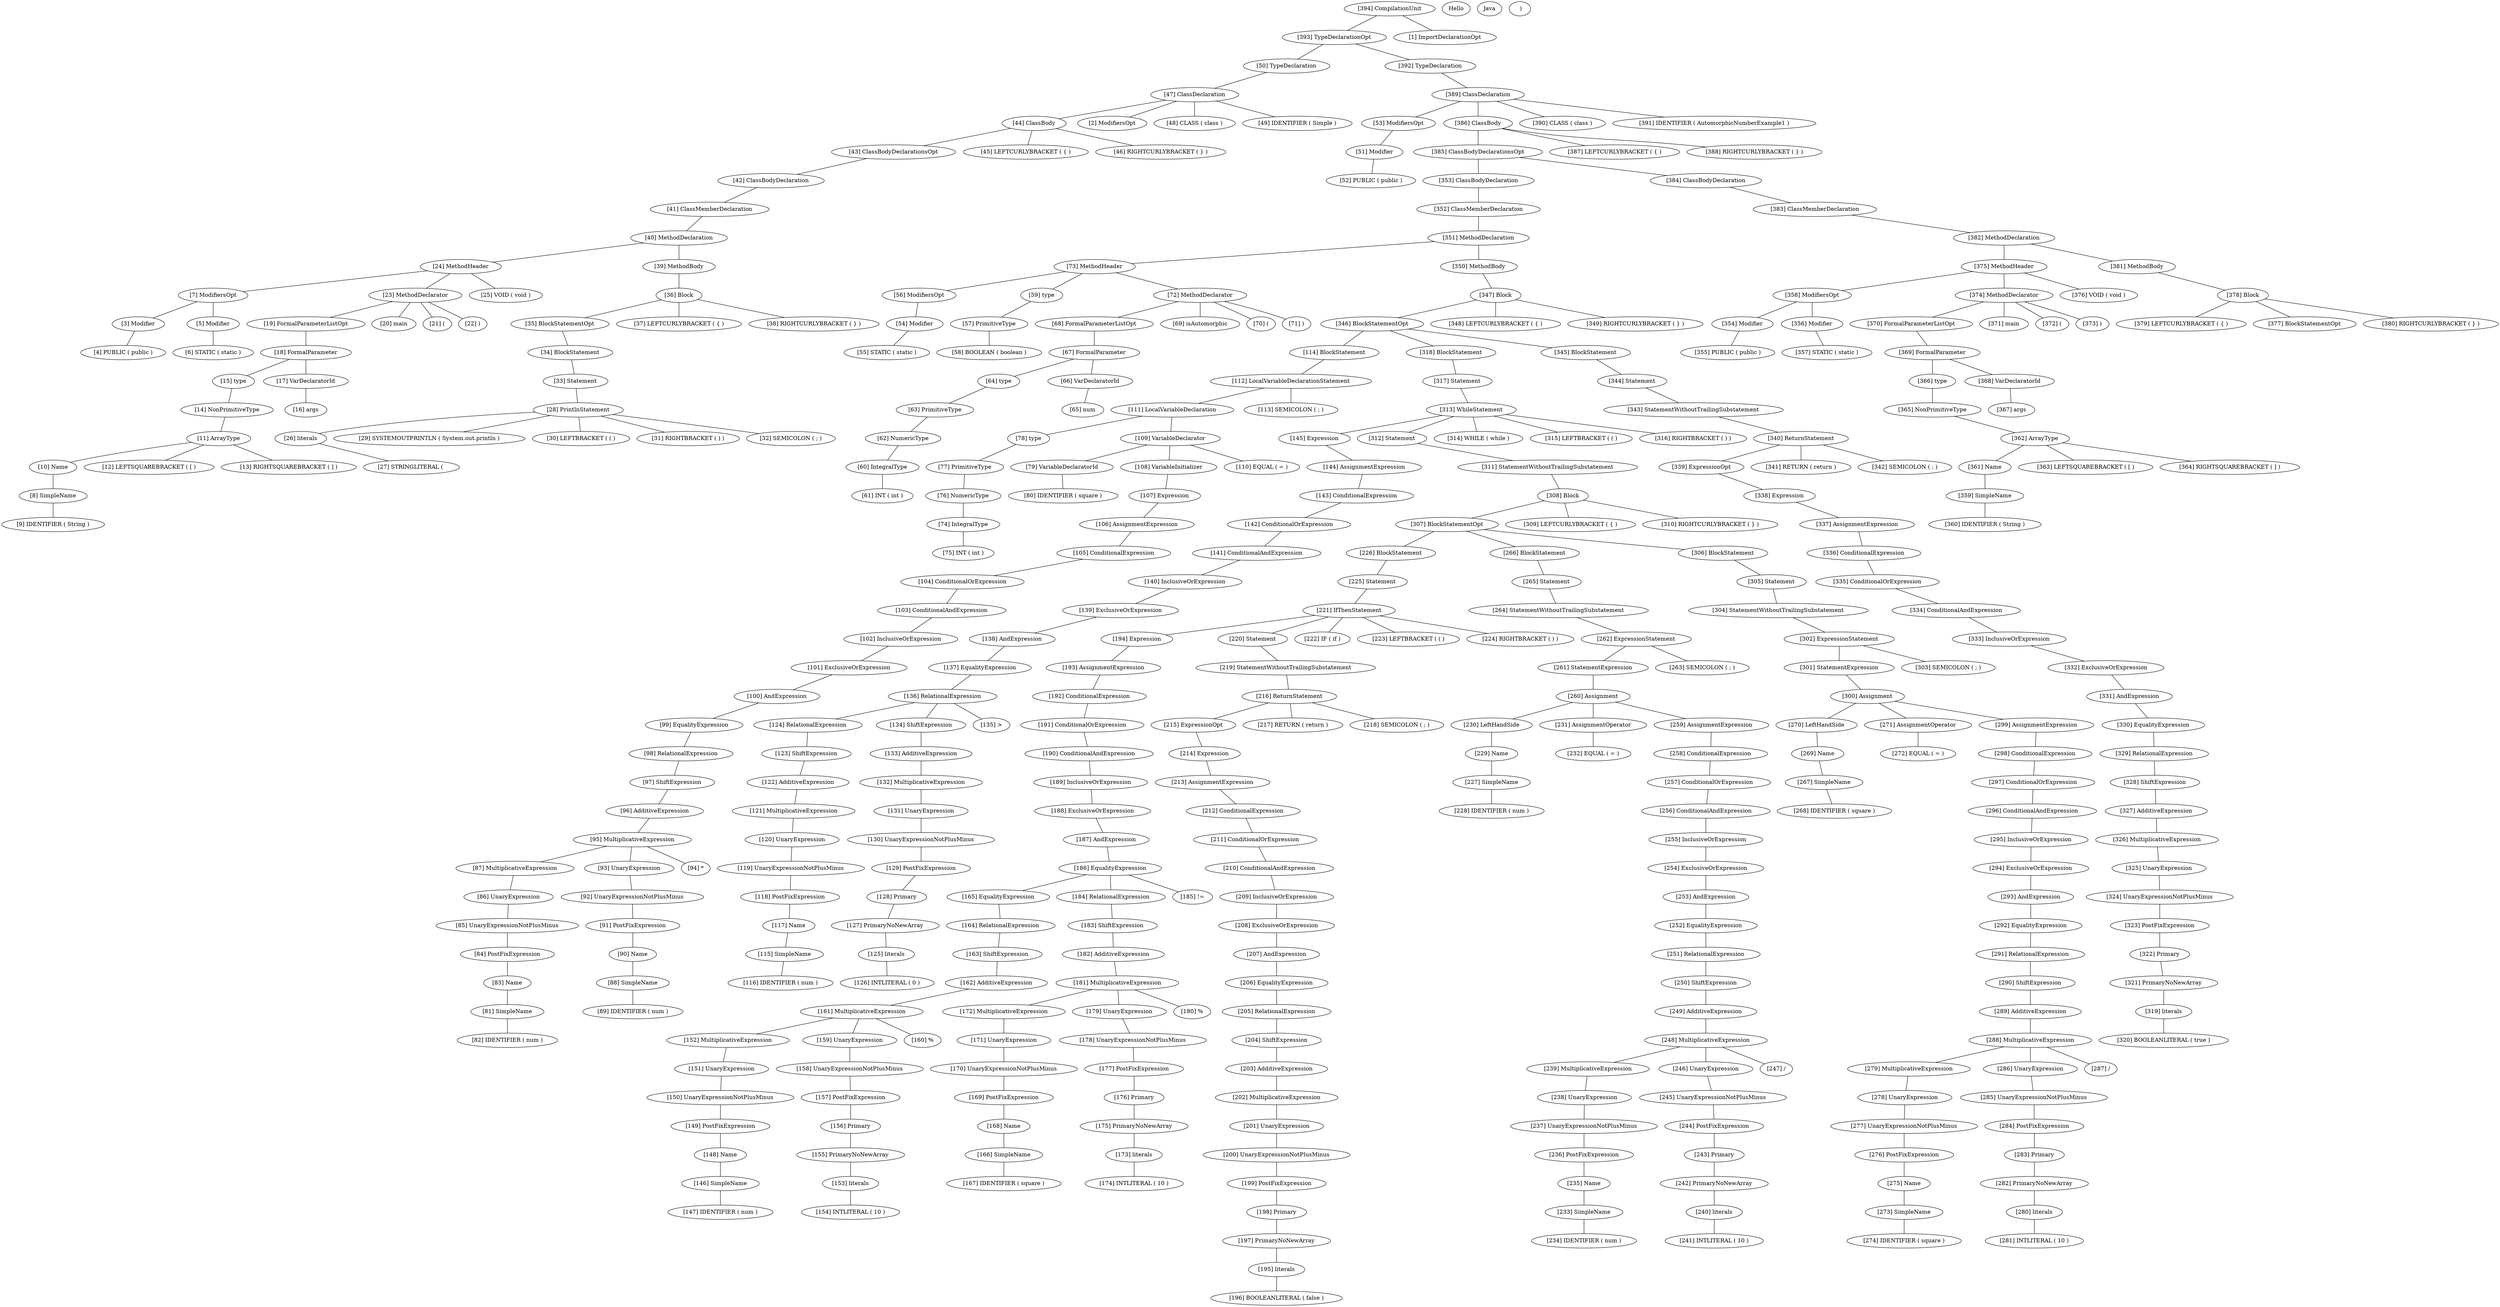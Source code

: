 strict graph{ 
"[3] Modifier"--"[4] PUBLIC ( public )"
"[5] Modifier"--"[6] STATIC ( static )"
"[7] ModifiersOpt"--"[3] Modifier"
"[7] ModifiersOpt"--"[5] Modifier"
"[8] SimpleName"--"[9] IDENTIFIER ( String )"
"[10] Name"--"[8] SimpleName"
"[11] ArrayType"--"[10] Name"
"[11] ArrayType"--"[12] LEFTSQUAREBRACKET ( [ )"
"[11] ArrayType"--"[13] RIGHTSQUAREBRACKET ( ] )"
"[14] NonPrimitiveType"--"[11] ArrayType"
"[15] type"--"[14] NonPrimitiveType"
"[17] VarDeclaratorId"--"[16] args"
"[18] FormalParameter"--"[15] type"
"[18] FormalParameter"--"[17] VarDeclaratorId"
"[19] FormalParameterListOpt"--"[18] FormalParameter"
"[23] MethodDeclarator"--"[20] main"
"[23] MethodDeclarator"--"[21] ("
"[23] MethodDeclarator"--"[19] FormalParameterListOpt"
"[23] MethodDeclarator"--"[22] )"
"[24] MethodHeader"--"[7] ModifiersOpt"
"[24] MethodHeader"--"[25] VOID ( void )"
"[24] MethodHeader"--"[23] MethodDeclarator"
"[26] literals"--"[27] STRINGLITERAL ( "Hello Java" )"
"[28] PrintlnStatement"--"[29] SYSTEMOUTPRINTLN ( System.out.println )"
"[28] PrintlnStatement"--"[30] LEFTBRACKET ( ( )"
"[28] PrintlnStatement"--"[26] literals"
"[28] PrintlnStatement"--"[31] RIGHTBRACKET ( ) )"
"[28] PrintlnStatement"--"[32] SEMICOLON ( ; )"
"[33] Statement"--"[28] PrintlnStatement"
"[34] BlockStatement"--"[33] Statement"
"[35] BlockStatementOpt"--"[34] BlockStatement"
"[36] Block"--"[37] LEFTCURLYBRACKET ( { )"
"[36] Block"--"[35] BlockStatementOpt"
"[36] Block"--"[38] RIGHTCURLYBRACKET ( } )"
"[39] MethodBody"--"[36] Block"
"[40] MethodDeclaration"--"[24] MethodHeader"
"[40] MethodDeclaration"--"[39] MethodBody"
"[41] ClassMemberDeclaration"--"[40] MethodDeclaration"
"[42] ClassBodyDeclaration"--"[41] ClassMemberDeclaration"
"[43] ClassBodyDeclarationsOpt"--"[42] ClassBodyDeclaration"
"[44] ClassBody"--"[45] LEFTCURLYBRACKET ( { )"
"[44] ClassBody"--"[43] ClassBodyDeclarationsOpt"
"[44] ClassBody"--"[46] RIGHTCURLYBRACKET ( } )"
"[47] ClassDeclaration"--"[2] ModifiersOpt"
"[47] ClassDeclaration"--"[48] CLASS ( class )"
"[47] ClassDeclaration"--"[49] IDENTIFIER ( Simple )"
"[47] ClassDeclaration"--"[44] ClassBody"
"[50] TypeDeclaration"--"[47] ClassDeclaration"
"[51] Modifier"--"[52] PUBLIC ( public )"
"[53] ModifiersOpt"--"[51] Modifier"
"[54] Modifier"--"[55] STATIC ( static )"
"[56] ModifiersOpt"--"[54] Modifier"
"[57] PrimitiveType"--"[58] BOOLEAN ( boolean )"
"[59] type"--"[57] PrimitiveType"
"[60] IntegralType"--"[61] INT ( int )"
"[62] NumericType"--"[60] IntegralType"
"[63] PrimitiveType"--"[62] NumericType"
"[64] type"--"[63] PrimitiveType"
"[66] VarDeclaratorId"--"[65] num"
"[67] FormalParameter"--"[64] type"
"[67] FormalParameter"--"[66] VarDeclaratorId"
"[68] FormalParameterListOpt"--"[67] FormalParameter"
"[72] MethodDeclarator"--"[69] isAutomorphic"
"[72] MethodDeclarator"--"[70] ("
"[72] MethodDeclarator"--"[68] FormalParameterListOpt"
"[72] MethodDeclarator"--"[71] )"
"[73] MethodHeader"--"[56] ModifiersOpt"
"[73] MethodHeader"--"[59] type"
"[73] MethodHeader"--"[72] MethodDeclarator"
"[74] IntegralType"--"[75] INT ( int )"
"[76] NumericType"--"[74] IntegralType"
"[77] PrimitiveType"--"[76] NumericType"
"[78] type"--"[77] PrimitiveType"
"[79] VariableDeclaratorId"--"[80] IDENTIFIER ( square )"
"[81] SimpleName"--"[82] IDENTIFIER ( num )"
"[83] Name"--"[81] SimpleName"
"[84] PostFixExpression"--"[83] Name"
"[85] UnaryExpressionNotPlusMinus"--"[84] PostFixExpression"
"[86] UnaryExpression"--"[85] UnaryExpressionNotPlusMinus"
"[87] MultiplicativeExpression"--"[86] UnaryExpression"
"[88] SimpleName"--"[89] IDENTIFIER ( num )"
"[90] Name"--"[88] SimpleName"
"[91] PostFixExpression"--"[90] Name"
"[92] UnaryExpressionNotPlusMinus"--"[91] PostFixExpression"
"[93] UnaryExpression"--"[92] UnaryExpressionNotPlusMinus"
"[95] MultiplicativeExpression"--"[87] MultiplicativeExpression"
"[95] MultiplicativeExpression"--"[94] *"
"[95] MultiplicativeExpression"--"[93] UnaryExpression"
"[96] AdditiveExpression"--"[95] MultiplicativeExpression"
"[97] ShiftExpression"--"[96] AdditiveExpression"
"[98] RelationalExpression"--"[97] ShiftExpression"
"[99] EqualityExpression"--"[98] RelationalExpression"
"[100] AndExpression"--"[99] EqualityExpression"
"[101] ExclusiveOrExpression"--"[100] AndExpression"
"[102] InclusiveOrExpression"--"[101] ExclusiveOrExpression"
"[103] ConditionalAndExpression"--"[102] InclusiveOrExpression"
"[104] ConditionalOrExpression"--"[103] ConditionalAndExpression"
"[105] ConditionalExpression"--"[104] ConditionalOrExpression"
"[106] AssignmentExpression"--"[105] ConditionalExpression"
"[107] Expression"--"[106] AssignmentExpression"
"[108] VariableInitializer"--"[107] Expression"
"[109] VariableDeclarator"--"[79] VariableDeclaratorId"
"[109] VariableDeclarator"--"[110] EQUAL ( = )"
"[109] VariableDeclarator"--"[108] VariableInitializer"
"[111] LocalVariableDeclaration"--"[78] type"
"[111] LocalVariableDeclaration"--"[109] VariableDeclarator"
"[112] LocalVariableDeclarationStatement"--"[111] LocalVariableDeclaration"
"[112] LocalVariableDeclarationStatement"--"[113] SEMICOLON ( ; )"
"[114] BlockStatement"--"[112] LocalVariableDeclarationStatement"
"[115] SimpleName"--"[116] IDENTIFIER ( num )"
"[117] Name"--"[115] SimpleName"
"[118] PostFixExpression"--"[117] Name"
"[119] UnaryExpressionNotPlusMinus"--"[118] PostFixExpression"
"[120] UnaryExpression"--"[119] UnaryExpressionNotPlusMinus"
"[121] MultiplicativeExpression"--"[120] UnaryExpression"
"[122] AdditiveExpression"--"[121] MultiplicativeExpression"
"[123] ShiftExpression"--"[122] AdditiveExpression"
"[124] RelationalExpression"--"[123] ShiftExpression"
"[125] literals"--"[126] INTLITERAL ( 0 )"
"[127] PrimaryNoNewArray"--"[125] literals"
"[128] Primary"--"[127] PrimaryNoNewArray"
"[129] PostFixExpression"--"[128] Primary"
"[130] UnaryExpressionNotPlusMinus"--"[129] PostFixExpression"
"[131] UnaryExpression"--"[130] UnaryExpressionNotPlusMinus"
"[132] MultiplicativeExpression"--"[131] UnaryExpression"
"[133] AdditiveExpression"--"[132] MultiplicativeExpression"
"[134] ShiftExpression"--"[133] AdditiveExpression"
"[136] RelationalExpression"--"[124] RelationalExpression"
"[136] RelationalExpression"--"[135] >"
"[136] RelationalExpression"--"[134] ShiftExpression"
"[137] EqualityExpression"--"[136] RelationalExpression"
"[138] AndExpression"--"[137] EqualityExpression"
"[139] ExclusiveOrExpression"--"[138] AndExpression"
"[140] InclusiveOrExpression"--"[139] ExclusiveOrExpression"
"[141] ConditionalAndExpression"--"[140] InclusiveOrExpression"
"[142] ConditionalOrExpression"--"[141] ConditionalAndExpression"
"[143] ConditionalExpression"--"[142] ConditionalOrExpression"
"[144] AssignmentExpression"--"[143] ConditionalExpression"
"[145] Expression"--"[144] AssignmentExpression"
"[146] SimpleName"--"[147] IDENTIFIER ( num )"
"[148] Name"--"[146] SimpleName"
"[149] PostFixExpression"--"[148] Name"
"[150] UnaryExpressionNotPlusMinus"--"[149] PostFixExpression"
"[151] UnaryExpression"--"[150] UnaryExpressionNotPlusMinus"
"[152] MultiplicativeExpression"--"[151] UnaryExpression"
"[153] literals"--"[154] INTLITERAL ( 10 )"
"[155] PrimaryNoNewArray"--"[153] literals"
"[156] Primary"--"[155] PrimaryNoNewArray"
"[157] PostFixExpression"--"[156] Primary"
"[158] UnaryExpressionNotPlusMinus"--"[157] PostFixExpression"
"[159] UnaryExpression"--"[158] UnaryExpressionNotPlusMinus"
"[161] MultiplicativeExpression"--"[152] MultiplicativeExpression"
"[161] MultiplicativeExpression"--"[160] %"
"[161] MultiplicativeExpression"--"[159] UnaryExpression"
"[162] AdditiveExpression"--"[161] MultiplicativeExpression"
"[163] ShiftExpression"--"[162] AdditiveExpression"
"[164] RelationalExpression"--"[163] ShiftExpression"
"[165] EqualityExpression"--"[164] RelationalExpression"
"[166] SimpleName"--"[167] IDENTIFIER ( square )"
"[168] Name"--"[166] SimpleName"
"[169] PostFixExpression"--"[168] Name"
"[170] UnaryExpressionNotPlusMinus"--"[169] PostFixExpression"
"[171] UnaryExpression"--"[170] UnaryExpressionNotPlusMinus"
"[172] MultiplicativeExpression"--"[171] UnaryExpression"
"[173] literals"--"[174] INTLITERAL ( 10 )"
"[175] PrimaryNoNewArray"--"[173] literals"
"[176] Primary"--"[175] PrimaryNoNewArray"
"[177] PostFixExpression"--"[176] Primary"
"[178] UnaryExpressionNotPlusMinus"--"[177] PostFixExpression"
"[179] UnaryExpression"--"[178] UnaryExpressionNotPlusMinus"
"[181] MultiplicativeExpression"--"[172] MultiplicativeExpression"
"[181] MultiplicativeExpression"--"[180] %"
"[181] MultiplicativeExpression"--"[179] UnaryExpression"
"[182] AdditiveExpression"--"[181] MultiplicativeExpression"
"[183] ShiftExpression"--"[182] AdditiveExpression"
"[184] RelationalExpression"--"[183] ShiftExpression"
"[186] EqualityExpression"--"[165] EqualityExpression"
"[186] EqualityExpression"--"[185] !="
"[186] EqualityExpression"--"[184] RelationalExpression"
"[187] AndExpression"--"[186] EqualityExpression"
"[188] ExclusiveOrExpression"--"[187] AndExpression"
"[189] InclusiveOrExpression"--"[188] ExclusiveOrExpression"
"[190] ConditionalAndExpression"--"[189] InclusiveOrExpression"
"[191] ConditionalOrExpression"--"[190] ConditionalAndExpression"
"[192] ConditionalExpression"--"[191] ConditionalOrExpression"
"[193] AssignmentExpression"--"[192] ConditionalExpression"
"[194] Expression"--"[193] AssignmentExpression"
"[195] literals"--"[196] BOOLEANLITERAL ( false )"
"[197] PrimaryNoNewArray"--"[195] literals"
"[198] Primary"--"[197] PrimaryNoNewArray"
"[199] PostFixExpression"--"[198] Primary"
"[200] UnaryExpressionNotPlusMinus"--"[199] PostFixExpression"
"[201] UnaryExpression"--"[200] UnaryExpressionNotPlusMinus"
"[202] MultiplicativeExpression"--"[201] UnaryExpression"
"[203] AdditiveExpression"--"[202] MultiplicativeExpression"
"[204] ShiftExpression"--"[203] AdditiveExpression"
"[205] RelationalExpression"--"[204] ShiftExpression"
"[206] EqualityExpression"--"[205] RelationalExpression"
"[207] AndExpression"--"[206] EqualityExpression"
"[208] ExclusiveOrExpression"--"[207] AndExpression"
"[209] InclusiveOrExpression"--"[208] ExclusiveOrExpression"
"[210] ConditionalAndExpression"--"[209] InclusiveOrExpression"
"[211] ConditionalOrExpression"--"[210] ConditionalAndExpression"
"[212] ConditionalExpression"--"[211] ConditionalOrExpression"
"[213] AssignmentExpression"--"[212] ConditionalExpression"
"[214] Expression"--"[213] AssignmentExpression"
"[215] ExpressionOpt"--"[214] Expression"
"[216] ReturnStatement"--"[217] RETURN ( return )"
"[216] ReturnStatement"--"[215] ExpressionOpt"
"[216] ReturnStatement"--"[218] SEMICOLON ( ; )"
"[219] StatementWithoutTrailingSubstatement"--"[216] ReturnStatement"
"[220] Statement"--"[219] StatementWithoutTrailingSubstatement"
"[221] IfThenStatement"--"[222] IF ( if )"
"[221] IfThenStatement"--"[223] LEFTBRACKET ( ( )"
"[221] IfThenStatement"--"[194] Expression"
"[221] IfThenStatement"--"[224] RIGHTBRACKET ( ) )"
"[221] IfThenStatement"--"[220] Statement"
"[225] Statement"--"[221] IfThenStatement"
"[226] BlockStatement"--"[225] Statement"
"[227] SimpleName"--"[228] IDENTIFIER ( num )"
"[229] Name"--"[227] SimpleName"
"[230] LeftHandSide"--"[229] Name"
"[231] AssignmentOperator"--"[232] EQUAL ( = )"
"[233] SimpleName"--"[234] IDENTIFIER ( num )"
"[235] Name"--"[233] SimpleName"
"[236] PostFixExpression"--"[235] Name"
"[237] UnaryExpressionNotPlusMinus"--"[236] PostFixExpression"
"[238] UnaryExpression"--"[237] UnaryExpressionNotPlusMinus"
"[239] MultiplicativeExpression"--"[238] UnaryExpression"
"[240] literals"--"[241] INTLITERAL ( 10 )"
"[242] PrimaryNoNewArray"--"[240] literals"
"[243] Primary"--"[242] PrimaryNoNewArray"
"[244] PostFixExpression"--"[243] Primary"
"[245] UnaryExpressionNotPlusMinus"--"[244] PostFixExpression"
"[246] UnaryExpression"--"[245] UnaryExpressionNotPlusMinus"
"[248] MultiplicativeExpression"--"[239] MultiplicativeExpression"
"[248] MultiplicativeExpression"--"[247] /"
"[248] MultiplicativeExpression"--"[246] UnaryExpression"
"[249] AdditiveExpression"--"[248] MultiplicativeExpression"
"[250] ShiftExpression"--"[249] AdditiveExpression"
"[251] RelationalExpression"--"[250] ShiftExpression"
"[252] EqualityExpression"--"[251] RelationalExpression"
"[253] AndExpression"--"[252] EqualityExpression"
"[254] ExclusiveOrExpression"--"[253] AndExpression"
"[255] InclusiveOrExpression"--"[254] ExclusiveOrExpression"
"[256] ConditionalAndExpression"--"[255] InclusiveOrExpression"
"[257] ConditionalOrExpression"--"[256] ConditionalAndExpression"
"[258] ConditionalExpression"--"[257] ConditionalOrExpression"
"[259] AssignmentExpression"--"[258] ConditionalExpression"
"[260] Assignment"--"[230] LeftHandSide"
"[260] Assignment"--"[231] AssignmentOperator"
"[260] Assignment"--"[259] AssignmentExpression"
"[261] StatementExpression"--"[260] Assignment"
"[262] ExpressionStatement"--"[261] StatementExpression"
"[262] ExpressionStatement"--"[263] SEMICOLON ( ; )"
"[264] StatementWithoutTrailingSubstatement"--"[262] ExpressionStatement"
"[265] Statement"--"[264] StatementWithoutTrailingSubstatement"
"[266] BlockStatement"--"[265] Statement"
"[267] SimpleName"--"[268] IDENTIFIER ( square )"
"[269] Name"--"[267] SimpleName"
"[270] LeftHandSide"--"[269] Name"
"[271] AssignmentOperator"--"[272] EQUAL ( = )"
"[273] SimpleName"--"[274] IDENTIFIER ( square )"
"[275] Name"--"[273] SimpleName"
"[276] PostFixExpression"--"[275] Name"
"[277] UnaryExpressionNotPlusMinus"--"[276] PostFixExpression"
"[278] UnaryExpression"--"[277] UnaryExpressionNotPlusMinus"
"[279] MultiplicativeExpression"--"[278] UnaryExpression"
"[280] literals"--"[281] INTLITERAL ( 10 )"
"[282] PrimaryNoNewArray"--"[280] literals"
"[283] Primary"--"[282] PrimaryNoNewArray"
"[284] PostFixExpression"--"[283] Primary"
"[285] UnaryExpressionNotPlusMinus"--"[284] PostFixExpression"
"[286] UnaryExpression"--"[285] UnaryExpressionNotPlusMinus"
"[288] MultiplicativeExpression"--"[279] MultiplicativeExpression"
"[288] MultiplicativeExpression"--"[287] /"
"[288] MultiplicativeExpression"--"[286] UnaryExpression"
"[289] AdditiveExpression"--"[288] MultiplicativeExpression"
"[290] ShiftExpression"--"[289] AdditiveExpression"
"[291] RelationalExpression"--"[290] ShiftExpression"
"[292] EqualityExpression"--"[291] RelationalExpression"
"[293] AndExpression"--"[292] EqualityExpression"
"[294] ExclusiveOrExpression"--"[293] AndExpression"
"[295] InclusiveOrExpression"--"[294] ExclusiveOrExpression"
"[296] ConditionalAndExpression"--"[295] InclusiveOrExpression"
"[297] ConditionalOrExpression"--"[296] ConditionalAndExpression"
"[298] ConditionalExpression"--"[297] ConditionalOrExpression"
"[299] AssignmentExpression"--"[298] ConditionalExpression"
"[300] Assignment"--"[270] LeftHandSide"
"[300] Assignment"--"[271] AssignmentOperator"
"[300] Assignment"--"[299] AssignmentExpression"
"[301] StatementExpression"--"[300] Assignment"
"[302] ExpressionStatement"--"[301] StatementExpression"
"[302] ExpressionStatement"--"[303] SEMICOLON ( ; )"
"[304] StatementWithoutTrailingSubstatement"--"[302] ExpressionStatement"
"[305] Statement"--"[304] StatementWithoutTrailingSubstatement"
"[306] BlockStatement"--"[305] Statement"
"[307] BlockStatementOpt"--"[226] BlockStatement"
"[307] BlockStatementOpt"--"[266] BlockStatement"
"[307] BlockStatementOpt"--"[306] BlockStatement"
"[308] Block"--"[309] LEFTCURLYBRACKET ( { )"
"[308] Block"--"[307] BlockStatementOpt"
"[308] Block"--"[310] RIGHTCURLYBRACKET ( } )"
"[311] StatementWithoutTrailingSubstatement"--"[308] Block"
"[312] Statement"--"[311] StatementWithoutTrailingSubstatement"
"[313] WhileStatement"--"[314] WHILE ( while )"
"[313] WhileStatement"--"[315] LEFTBRACKET ( ( )"
"[313] WhileStatement"--"[145] Expression"
"[313] WhileStatement"--"[316] RIGHTBRACKET ( ) )"
"[313] WhileStatement"--"[312] Statement"
"[317] Statement"--"[313] WhileStatement"
"[318] BlockStatement"--"[317] Statement"
"[319] literals"--"[320] BOOLEANLITERAL ( true )"
"[321] PrimaryNoNewArray"--"[319] literals"
"[322] Primary"--"[321] PrimaryNoNewArray"
"[323] PostFixExpression"--"[322] Primary"
"[324] UnaryExpressionNotPlusMinus"--"[323] PostFixExpression"
"[325] UnaryExpression"--"[324] UnaryExpressionNotPlusMinus"
"[326] MultiplicativeExpression"--"[325] UnaryExpression"
"[327] AdditiveExpression"--"[326] MultiplicativeExpression"
"[328] ShiftExpression"--"[327] AdditiveExpression"
"[329] RelationalExpression"--"[328] ShiftExpression"
"[330] EqualityExpression"--"[329] RelationalExpression"
"[331] AndExpression"--"[330] EqualityExpression"
"[332] ExclusiveOrExpression"--"[331] AndExpression"
"[333] InclusiveOrExpression"--"[332] ExclusiveOrExpression"
"[334] ConditionalAndExpression"--"[333] InclusiveOrExpression"
"[335] ConditionalOrExpression"--"[334] ConditionalAndExpression"
"[336] ConditionalExpression"--"[335] ConditionalOrExpression"
"[337] AssignmentExpression"--"[336] ConditionalExpression"
"[338] Expression"--"[337] AssignmentExpression"
"[339] ExpressionOpt"--"[338] Expression"
"[340] ReturnStatement"--"[341] RETURN ( return )"
"[340] ReturnStatement"--"[339] ExpressionOpt"
"[340] ReturnStatement"--"[342] SEMICOLON ( ; )"
"[343] StatementWithoutTrailingSubstatement"--"[340] ReturnStatement"
"[344] Statement"--"[343] StatementWithoutTrailingSubstatement"
"[345] BlockStatement"--"[344] Statement"
"[346] BlockStatementOpt"--"[114] BlockStatement"
"[346] BlockStatementOpt"--"[318] BlockStatement"
"[346] BlockStatementOpt"--"[345] BlockStatement"
"[347] Block"--"[348] LEFTCURLYBRACKET ( { )"
"[347] Block"--"[346] BlockStatementOpt"
"[347] Block"--"[349] RIGHTCURLYBRACKET ( } )"
"[350] MethodBody"--"[347] Block"
"[351] MethodDeclaration"--"[73] MethodHeader"
"[351] MethodDeclaration"--"[350] MethodBody"
"[352] ClassMemberDeclaration"--"[351] MethodDeclaration"
"[353] ClassBodyDeclaration"--"[352] ClassMemberDeclaration"
"[354] Modifier"--"[355] PUBLIC ( public )"
"[356] Modifier"--"[357] STATIC ( static )"
"[358] ModifiersOpt"--"[354] Modifier"
"[358] ModifiersOpt"--"[356] Modifier"
"[359] SimpleName"--"[360] IDENTIFIER ( String )"
"[361] Name"--"[359] SimpleName"
"[362] ArrayType"--"[361] Name"
"[362] ArrayType"--"[363] LEFTSQUAREBRACKET ( [ )"
"[362] ArrayType"--"[364] RIGHTSQUAREBRACKET ( ] )"
"[365] NonPrimitiveType"--"[362] ArrayType"
"[366] type"--"[365] NonPrimitiveType"
"[368] VarDeclaratorId"--"[367] args"
"[369] FormalParameter"--"[366] type"
"[369] FormalParameter"--"[368] VarDeclaratorId"
"[370] FormalParameterListOpt"--"[369] FormalParameter"
"[374] MethodDeclarator"--"[371] main"
"[374] MethodDeclarator"--"[372] ("
"[374] MethodDeclarator"--"[370] FormalParameterListOpt"
"[374] MethodDeclarator"--"[373] )"
"[375] MethodHeader"--"[358] ModifiersOpt"
"[375] MethodHeader"--"[376] VOID ( void )"
"[375] MethodHeader"--"[374] MethodDeclarator"
"[378] Block"--"[379] LEFTCURLYBRACKET ( { )"
"[378] Block"--"[377] BlockStatementOpt"
"[378] Block"--"[380] RIGHTCURLYBRACKET ( } )"
"[381] MethodBody"--"[378] Block"
"[382] MethodDeclaration"--"[375] MethodHeader"
"[382] MethodDeclaration"--"[381] MethodBody"
"[383] ClassMemberDeclaration"--"[382] MethodDeclaration"
"[384] ClassBodyDeclaration"--"[383] ClassMemberDeclaration"
"[385] ClassBodyDeclarationsOpt"--"[353] ClassBodyDeclaration"
"[385] ClassBodyDeclarationsOpt"--"[384] ClassBodyDeclaration"
"[386] ClassBody"--"[387] LEFTCURLYBRACKET ( { )"
"[386] ClassBody"--"[385] ClassBodyDeclarationsOpt"
"[386] ClassBody"--"[388] RIGHTCURLYBRACKET ( } )"
"[389] ClassDeclaration"--"[53] ModifiersOpt"
"[389] ClassDeclaration"--"[390] CLASS ( class )"
"[389] ClassDeclaration"--"[391] IDENTIFIER ( AutomorphicNumberExample1 )"
"[389] ClassDeclaration"--"[386] ClassBody"
"[392] TypeDeclaration"--"[389] ClassDeclaration"
"[393] TypeDeclarationOpt"--"[50] TypeDeclaration"
"[393] TypeDeclarationOpt"--"[392] TypeDeclaration"
"[394] CompilationUnit"--"[1] ImportDeclarationOpt"
"[394] CompilationUnit"--"[393] TypeDeclarationOpt"
}
